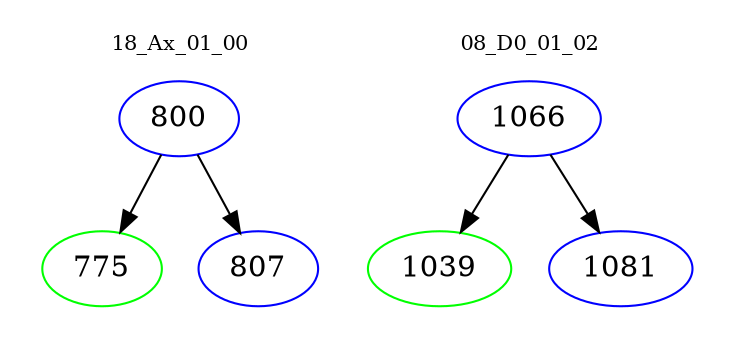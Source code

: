 digraph{
subgraph cluster_0 {
color = white
label = "18_Ax_01_00";
fontsize=10;
T0_800 [label="800", color="blue"]
T0_800 -> T0_775 [color="black"]
T0_775 [label="775", color="green"]
T0_800 -> T0_807 [color="black"]
T0_807 [label="807", color="blue"]
}
subgraph cluster_1 {
color = white
label = "08_D0_01_02";
fontsize=10;
T1_1066 [label="1066", color="blue"]
T1_1066 -> T1_1039 [color="black"]
T1_1039 [label="1039", color="green"]
T1_1066 -> T1_1081 [color="black"]
T1_1081 [label="1081", color="blue"]
}
}
